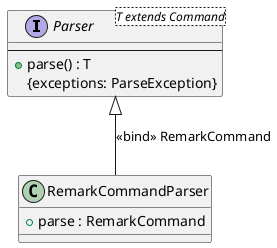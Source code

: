 @startuml

Interface Parser<T extends Command> {
---
+ parse() : T
{exceptions: ParseException}
}

Class RemarkCommandParser {
+parse : RemarkCommand
}

RemarkCommandParser -up-|> Parser : <<bind>> RemarkCommand
@enduml

